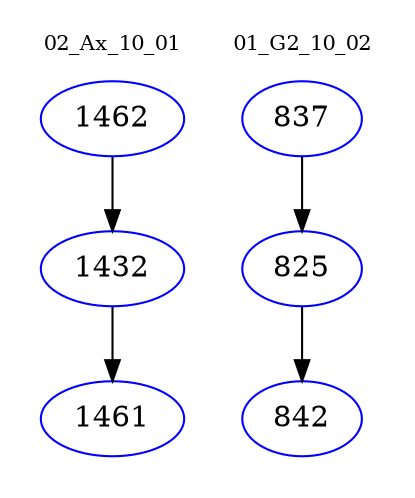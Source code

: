 digraph{
subgraph cluster_0 {
color = white
label = "02_Ax_10_01";
fontsize=10;
T0_1462 [label="1462", color="blue"]
T0_1462 -> T0_1432 [color="black"]
T0_1432 [label="1432", color="blue"]
T0_1432 -> T0_1461 [color="black"]
T0_1461 [label="1461", color="blue"]
}
subgraph cluster_1 {
color = white
label = "01_G2_10_02";
fontsize=10;
T1_837 [label="837", color="blue"]
T1_837 -> T1_825 [color="black"]
T1_825 [label="825", color="blue"]
T1_825 -> T1_842 [color="black"]
T1_842 [label="842", color="blue"]
}
}
